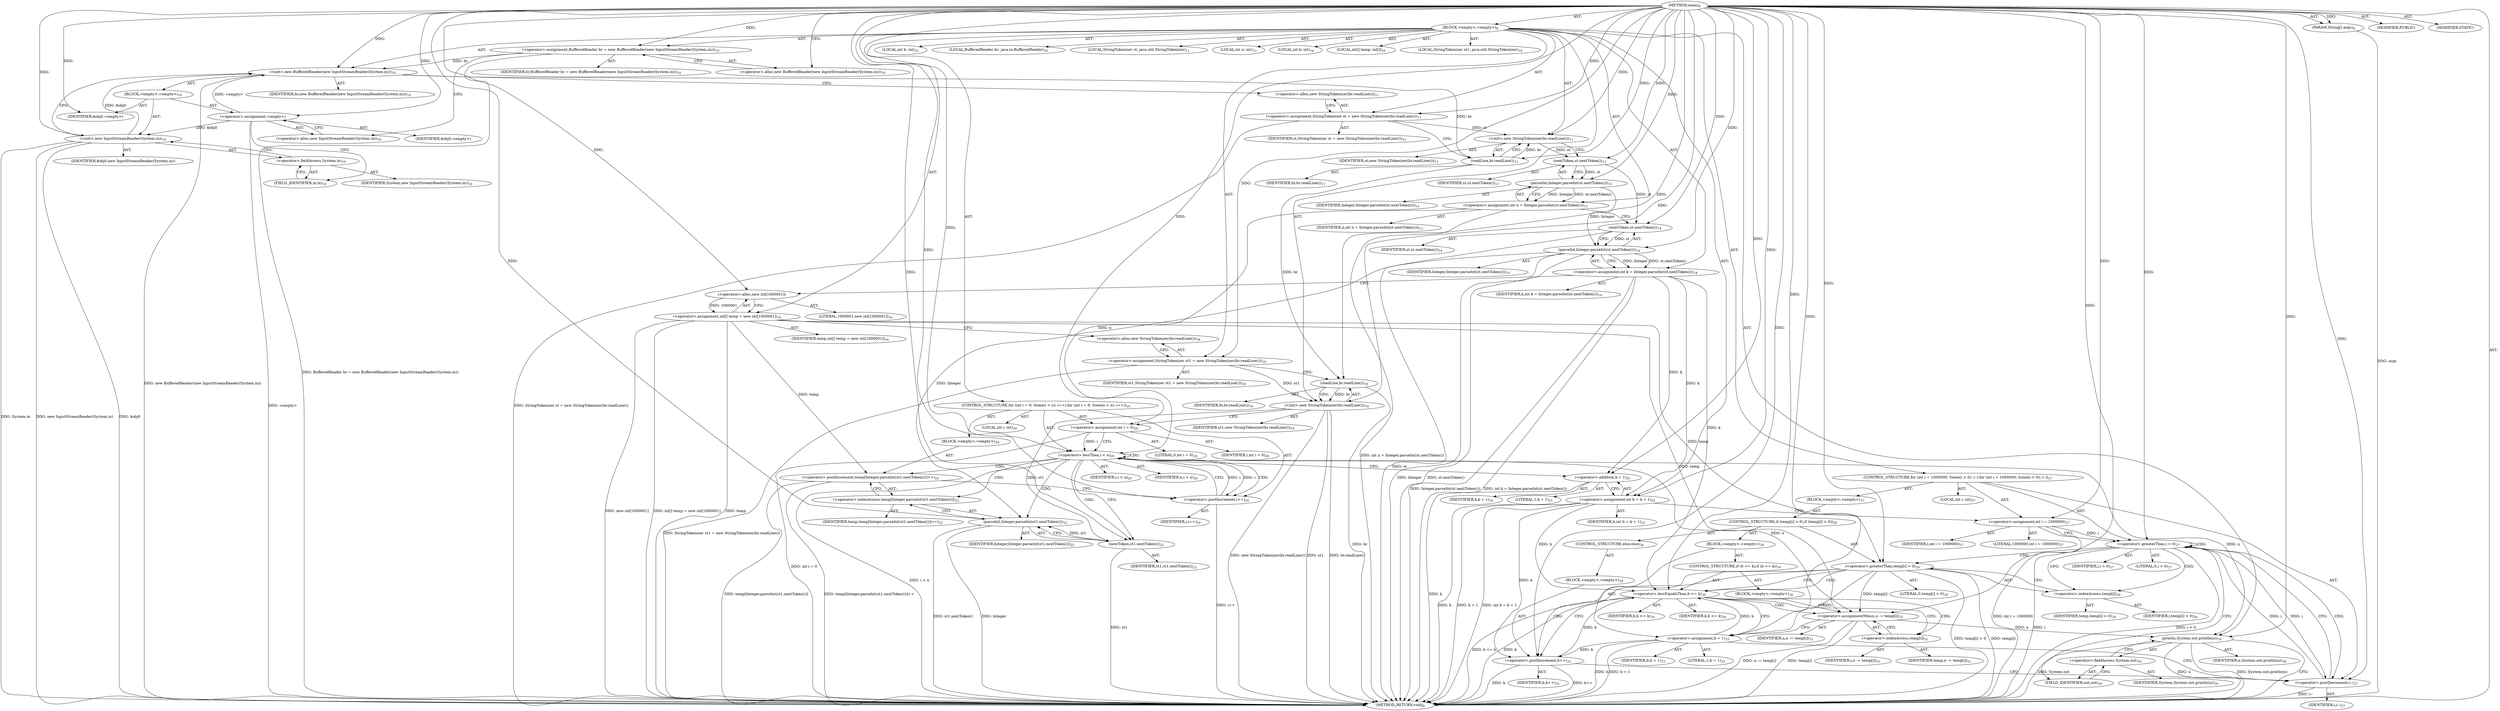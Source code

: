 digraph "main" {  
"23" [label = <(METHOD,main)<SUB>8</SUB>> ]
"24" [label = <(PARAM,String[] args)<SUB>8</SUB>> ]
"25" [label = <(BLOCK,&lt;empty&gt;,&lt;empty&gt;)<SUB>8</SUB>> ]
"4" [label = <(LOCAL,BufferedReader br: java.io.BufferedReader)<SUB>10</SUB>> ]
"26" [label = <(&lt;operator&gt;.assignment,BufferedReader br = new BufferedReader(new InputStreamReader(System.in)))<SUB>10</SUB>> ]
"27" [label = <(IDENTIFIER,br,BufferedReader br = new BufferedReader(new InputStreamReader(System.in)))<SUB>10</SUB>> ]
"28" [label = <(&lt;operator&gt;.alloc,new BufferedReader(new InputStreamReader(System.in)))<SUB>10</SUB>> ]
"29" [label = <(&lt;init&gt;,new BufferedReader(new InputStreamReader(System.in)))<SUB>10</SUB>> ]
"3" [label = <(IDENTIFIER,br,new BufferedReader(new InputStreamReader(System.in)))<SUB>10</SUB>> ]
"30" [label = <(BLOCK,&lt;empty&gt;,&lt;empty&gt;)<SUB>10</SUB>> ]
"31" [label = <(&lt;operator&gt;.assignment,&lt;empty&gt;)> ]
"32" [label = <(IDENTIFIER,$obj0,&lt;empty&gt;)> ]
"33" [label = <(&lt;operator&gt;.alloc,new InputStreamReader(System.in))<SUB>10</SUB>> ]
"34" [label = <(&lt;init&gt;,new InputStreamReader(System.in))<SUB>10</SUB>> ]
"35" [label = <(IDENTIFIER,$obj0,new InputStreamReader(System.in))> ]
"36" [label = <(&lt;operator&gt;.fieldAccess,System.in)<SUB>10</SUB>> ]
"37" [label = <(IDENTIFIER,System,new InputStreamReader(System.in))<SUB>10</SUB>> ]
"38" [label = <(FIELD_IDENTIFIER,in,in)<SUB>10</SUB>> ]
"39" [label = <(IDENTIFIER,$obj0,&lt;empty&gt;)> ]
"6" [label = <(LOCAL,StringTokenizer st: java.util.StringTokenizer)<SUB>11</SUB>> ]
"40" [label = <(&lt;operator&gt;.assignment,StringTokenizer st = new StringTokenizer(br.readLine()))<SUB>11</SUB>> ]
"41" [label = <(IDENTIFIER,st,StringTokenizer st = new StringTokenizer(br.readLine()))<SUB>11</SUB>> ]
"42" [label = <(&lt;operator&gt;.alloc,new StringTokenizer(br.readLine()))<SUB>11</SUB>> ]
"43" [label = <(&lt;init&gt;,new StringTokenizer(br.readLine()))<SUB>11</SUB>> ]
"5" [label = <(IDENTIFIER,st,new StringTokenizer(br.readLine()))<SUB>11</SUB>> ]
"44" [label = <(readLine,br.readLine())<SUB>11</SUB>> ]
"45" [label = <(IDENTIFIER,br,br.readLine())<SUB>11</SUB>> ]
"46" [label = <(LOCAL,int n: int)<SUB>13</SUB>> ]
"47" [label = <(&lt;operator&gt;.assignment,int n = Integer.parseInt(st.nextToken()))<SUB>13</SUB>> ]
"48" [label = <(IDENTIFIER,n,int n = Integer.parseInt(st.nextToken()))<SUB>13</SUB>> ]
"49" [label = <(parseInt,Integer.parseInt(st.nextToken()))<SUB>13</SUB>> ]
"50" [label = <(IDENTIFIER,Integer,Integer.parseInt(st.nextToken()))<SUB>13</SUB>> ]
"51" [label = <(nextToken,st.nextToken())<SUB>13</SUB>> ]
"52" [label = <(IDENTIFIER,st,st.nextToken())<SUB>13</SUB>> ]
"53" [label = <(LOCAL,int k: int)<SUB>14</SUB>> ]
"54" [label = <(&lt;operator&gt;.assignment,int k = Integer.parseInt(st.nextToken()))<SUB>14</SUB>> ]
"55" [label = <(IDENTIFIER,k,int k = Integer.parseInt(st.nextToken()))<SUB>14</SUB>> ]
"56" [label = <(parseInt,Integer.parseInt(st.nextToken()))<SUB>14</SUB>> ]
"57" [label = <(IDENTIFIER,Integer,Integer.parseInt(st.nextToken()))<SUB>14</SUB>> ]
"58" [label = <(nextToken,st.nextToken())<SUB>14</SUB>> ]
"59" [label = <(IDENTIFIER,st,st.nextToken())<SUB>14</SUB>> ]
"60" [label = <(LOCAL,int[] temp: int[])<SUB>16</SUB>> ]
"61" [label = <(&lt;operator&gt;.assignment,int[] temp = new int[1000001])<SUB>16</SUB>> ]
"62" [label = <(IDENTIFIER,temp,int[] temp = new int[1000001])<SUB>16</SUB>> ]
"63" [label = <(&lt;operator&gt;.alloc,new int[1000001])> ]
"64" [label = <(LITERAL,1000001,new int[1000001])<SUB>16</SUB>> ]
"8" [label = <(LOCAL,StringTokenizer st1: java.util.StringTokenizer)<SUB>18</SUB>> ]
"65" [label = <(&lt;operator&gt;.assignment,StringTokenizer st1 = new StringTokenizer(br.readLine()))<SUB>18</SUB>> ]
"66" [label = <(IDENTIFIER,st1,StringTokenizer st1 = new StringTokenizer(br.readLine()))<SUB>18</SUB>> ]
"67" [label = <(&lt;operator&gt;.alloc,new StringTokenizer(br.readLine()))<SUB>18</SUB>> ]
"68" [label = <(&lt;init&gt;,new StringTokenizer(br.readLine()))<SUB>18</SUB>> ]
"7" [label = <(IDENTIFIER,st1,new StringTokenizer(br.readLine()))<SUB>18</SUB>> ]
"69" [label = <(readLine,br.readLine())<SUB>18</SUB>> ]
"70" [label = <(IDENTIFIER,br,br.readLine())<SUB>18</SUB>> ]
"71" [label = <(CONTROL_STRUCTURE,for (int i = 0; Some(i &lt; n); i++),for (int i = 0; Some(i &lt; n); i++))<SUB>20</SUB>> ]
"72" [label = <(LOCAL,int i: int)<SUB>20</SUB>> ]
"73" [label = <(&lt;operator&gt;.assignment,int i = 0)<SUB>20</SUB>> ]
"74" [label = <(IDENTIFIER,i,int i = 0)<SUB>20</SUB>> ]
"75" [label = <(LITERAL,0,int i = 0)<SUB>20</SUB>> ]
"76" [label = <(&lt;operator&gt;.lessThan,i &lt; n)<SUB>20</SUB>> ]
"77" [label = <(IDENTIFIER,i,i &lt; n)<SUB>20</SUB>> ]
"78" [label = <(IDENTIFIER,n,i &lt; n)<SUB>20</SUB>> ]
"79" [label = <(&lt;operator&gt;.postIncrement,i++)<SUB>20</SUB>> ]
"80" [label = <(IDENTIFIER,i,i++)<SUB>20</SUB>> ]
"81" [label = <(BLOCK,&lt;empty&gt;,&lt;empty&gt;)<SUB>20</SUB>> ]
"82" [label = <(&lt;operator&gt;.postIncrement,temp[Integer.parseInt(st1.nextToken())]++)<SUB>22</SUB>> ]
"83" [label = <(&lt;operator&gt;.indexAccess,temp[Integer.parseInt(st1.nextToken())])<SUB>22</SUB>> ]
"84" [label = <(IDENTIFIER,temp,temp[Integer.parseInt(st1.nextToken())]++)<SUB>22</SUB>> ]
"85" [label = <(parseInt,Integer.parseInt(st1.nextToken()))<SUB>22</SUB>> ]
"86" [label = <(IDENTIFIER,Integer,Integer.parseInt(st1.nextToken()))<SUB>22</SUB>> ]
"87" [label = <(nextToken,st1.nextToken())<SUB>22</SUB>> ]
"88" [label = <(IDENTIFIER,st1,st1.nextToken())<SUB>22</SUB>> ]
"89" [label = <(LOCAL,int b: int)<SUB>25</SUB>> ]
"90" [label = <(&lt;operator&gt;.assignment,int b = k + 1)<SUB>25</SUB>> ]
"91" [label = <(IDENTIFIER,b,int b = k + 1)<SUB>25</SUB>> ]
"92" [label = <(&lt;operator&gt;.addition,k + 1)<SUB>25</SUB>> ]
"93" [label = <(IDENTIFIER,k,k + 1)<SUB>25</SUB>> ]
"94" [label = <(LITERAL,1,k + 1)<SUB>25</SUB>> ]
"95" [label = <(CONTROL_STRUCTURE,for (int i = 1000000; Some(i &gt; 0); i--),for (int i = 1000000; Some(i &gt; 0); i--))<SUB>27</SUB>> ]
"96" [label = <(LOCAL,int i: int)<SUB>27</SUB>> ]
"97" [label = <(&lt;operator&gt;.assignment,int i = 1000000)<SUB>27</SUB>> ]
"98" [label = <(IDENTIFIER,i,int i = 1000000)<SUB>27</SUB>> ]
"99" [label = <(LITERAL,1000000,int i = 1000000)<SUB>27</SUB>> ]
"100" [label = <(&lt;operator&gt;.greaterThan,i &gt; 0)<SUB>27</SUB>> ]
"101" [label = <(IDENTIFIER,i,i &gt; 0)<SUB>27</SUB>> ]
"102" [label = <(LITERAL,0,i &gt; 0)<SUB>27</SUB>> ]
"103" [label = <(&lt;operator&gt;.postDecrement,i--)<SUB>27</SUB>> ]
"104" [label = <(IDENTIFIER,i,i--)<SUB>27</SUB>> ]
"105" [label = <(BLOCK,&lt;empty&gt;,&lt;empty&gt;)<SUB>27</SUB>> ]
"106" [label = <(CONTROL_STRUCTURE,if (temp[i] &gt; 0),if (temp[i] &gt; 0))<SUB>29</SUB>> ]
"107" [label = <(&lt;operator&gt;.greaterThan,temp[i] &gt; 0)<SUB>29</SUB>> ]
"108" [label = <(&lt;operator&gt;.indexAccess,temp[i])<SUB>29</SUB>> ]
"109" [label = <(IDENTIFIER,temp,temp[i] &gt; 0)<SUB>29</SUB>> ]
"110" [label = <(IDENTIFIER,i,temp[i] &gt; 0)<SUB>29</SUB>> ]
"111" [label = <(LITERAL,0,temp[i] &gt; 0)<SUB>29</SUB>> ]
"112" [label = <(BLOCK,&lt;empty&gt;,&lt;empty&gt;)<SUB>29</SUB>> ]
"113" [label = <(CONTROL_STRUCTURE,if (b &lt;= k),if (b &lt;= k))<SUB>30</SUB>> ]
"114" [label = <(&lt;operator&gt;.lessEqualsThan,b &lt;= k)<SUB>30</SUB>> ]
"115" [label = <(IDENTIFIER,b,b &lt;= k)<SUB>30</SUB>> ]
"116" [label = <(IDENTIFIER,k,b &lt;= k)<SUB>30</SUB>> ]
"117" [label = <(BLOCK,&lt;empty&gt;,&lt;empty&gt;)<SUB>30</SUB>> ]
"118" [label = <(&lt;operator&gt;.assignmentMinus,n -= temp[i])<SUB>31</SUB>> ]
"119" [label = <(IDENTIFIER,n,n -= temp[i])<SUB>31</SUB>> ]
"120" [label = <(&lt;operator&gt;.indexAccess,temp[i])<SUB>31</SUB>> ]
"121" [label = <(IDENTIFIER,temp,n -= temp[i])<SUB>31</SUB>> ]
"122" [label = <(IDENTIFIER,i,n -= temp[i])<SUB>31</SUB>> ]
"123" [label = <(&lt;operator&gt;.assignment,b = 1)<SUB>33</SUB>> ]
"124" [label = <(IDENTIFIER,b,b = 1)<SUB>33</SUB>> ]
"125" [label = <(LITERAL,1,b = 1)<SUB>33</SUB>> ]
"126" [label = <(CONTROL_STRUCTURE,else,else)<SUB>34</SUB>> ]
"127" [label = <(BLOCK,&lt;empty&gt;,&lt;empty&gt;)<SUB>34</SUB>> ]
"128" [label = <(&lt;operator&gt;.postIncrement,b++)<SUB>35</SUB>> ]
"129" [label = <(IDENTIFIER,b,b++)<SUB>35</SUB>> ]
"130" [label = <(println,System.out.println(n))<SUB>39</SUB>> ]
"131" [label = <(&lt;operator&gt;.fieldAccess,System.out)<SUB>39</SUB>> ]
"132" [label = <(IDENTIFIER,System,System.out.println(n))<SUB>39</SUB>> ]
"133" [label = <(FIELD_IDENTIFIER,out,out)<SUB>39</SUB>> ]
"134" [label = <(IDENTIFIER,n,System.out.println(n))<SUB>39</SUB>> ]
"135" [label = <(MODIFIER,PUBLIC)> ]
"136" [label = <(MODIFIER,STATIC)> ]
"137" [label = <(METHOD_RETURN,void)<SUB>8</SUB>> ]
  "23" -> "24"  [ label = "AST: "] 
  "23" -> "25"  [ label = "AST: "] 
  "23" -> "135"  [ label = "AST: "] 
  "23" -> "136"  [ label = "AST: "] 
  "23" -> "137"  [ label = "AST: "] 
  "25" -> "4"  [ label = "AST: "] 
  "25" -> "26"  [ label = "AST: "] 
  "25" -> "29"  [ label = "AST: "] 
  "25" -> "6"  [ label = "AST: "] 
  "25" -> "40"  [ label = "AST: "] 
  "25" -> "43"  [ label = "AST: "] 
  "25" -> "46"  [ label = "AST: "] 
  "25" -> "47"  [ label = "AST: "] 
  "25" -> "53"  [ label = "AST: "] 
  "25" -> "54"  [ label = "AST: "] 
  "25" -> "60"  [ label = "AST: "] 
  "25" -> "61"  [ label = "AST: "] 
  "25" -> "8"  [ label = "AST: "] 
  "25" -> "65"  [ label = "AST: "] 
  "25" -> "68"  [ label = "AST: "] 
  "25" -> "71"  [ label = "AST: "] 
  "25" -> "89"  [ label = "AST: "] 
  "25" -> "90"  [ label = "AST: "] 
  "25" -> "95"  [ label = "AST: "] 
  "25" -> "130"  [ label = "AST: "] 
  "26" -> "27"  [ label = "AST: "] 
  "26" -> "28"  [ label = "AST: "] 
  "29" -> "3"  [ label = "AST: "] 
  "29" -> "30"  [ label = "AST: "] 
  "30" -> "31"  [ label = "AST: "] 
  "30" -> "34"  [ label = "AST: "] 
  "30" -> "39"  [ label = "AST: "] 
  "31" -> "32"  [ label = "AST: "] 
  "31" -> "33"  [ label = "AST: "] 
  "34" -> "35"  [ label = "AST: "] 
  "34" -> "36"  [ label = "AST: "] 
  "36" -> "37"  [ label = "AST: "] 
  "36" -> "38"  [ label = "AST: "] 
  "40" -> "41"  [ label = "AST: "] 
  "40" -> "42"  [ label = "AST: "] 
  "43" -> "5"  [ label = "AST: "] 
  "43" -> "44"  [ label = "AST: "] 
  "44" -> "45"  [ label = "AST: "] 
  "47" -> "48"  [ label = "AST: "] 
  "47" -> "49"  [ label = "AST: "] 
  "49" -> "50"  [ label = "AST: "] 
  "49" -> "51"  [ label = "AST: "] 
  "51" -> "52"  [ label = "AST: "] 
  "54" -> "55"  [ label = "AST: "] 
  "54" -> "56"  [ label = "AST: "] 
  "56" -> "57"  [ label = "AST: "] 
  "56" -> "58"  [ label = "AST: "] 
  "58" -> "59"  [ label = "AST: "] 
  "61" -> "62"  [ label = "AST: "] 
  "61" -> "63"  [ label = "AST: "] 
  "63" -> "64"  [ label = "AST: "] 
  "65" -> "66"  [ label = "AST: "] 
  "65" -> "67"  [ label = "AST: "] 
  "68" -> "7"  [ label = "AST: "] 
  "68" -> "69"  [ label = "AST: "] 
  "69" -> "70"  [ label = "AST: "] 
  "71" -> "72"  [ label = "AST: "] 
  "71" -> "73"  [ label = "AST: "] 
  "71" -> "76"  [ label = "AST: "] 
  "71" -> "79"  [ label = "AST: "] 
  "71" -> "81"  [ label = "AST: "] 
  "73" -> "74"  [ label = "AST: "] 
  "73" -> "75"  [ label = "AST: "] 
  "76" -> "77"  [ label = "AST: "] 
  "76" -> "78"  [ label = "AST: "] 
  "79" -> "80"  [ label = "AST: "] 
  "81" -> "82"  [ label = "AST: "] 
  "82" -> "83"  [ label = "AST: "] 
  "83" -> "84"  [ label = "AST: "] 
  "83" -> "85"  [ label = "AST: "] 
  "85" -> "86"  [ label = "AST: "] 
  "85" -> "87"  [ label = "AST: "] 
  "87" -> "88"  [ label = "AST: "] 
  "90" -> "91"  [ label = "AST: "] 
  "90" -> "92"  [ label = "AST: "] 
  "92" -> "93"  [ label = "AST: "] 
  "92" -> "94"  [ label = "AST: "] 
  "95" -> "96"  [ label = "AST: "] 
  "95" -> "97"  [ label = "AST: "] 
  "95" -> "100"  [ label = "AST: "] 
  "95" -> "103"  [ label = "AST: "] 
  "95" -> "105"  [ label = "AST: "] 
  "97" -> "98"  [ label = "AST: "] 
  "97" -> "99"  [ label = "AST: "] 
  "100" -> "101"  [ label = "AST: "] 
  "100" -> "102"  [ label = "AST: "] 
  "103" -> "104"  [ label = "AST: "] 
  "105" -> "106"  [ label = "AST: "] 
  "106" -> "107"  [ label = "AST: "] 
  "106" -> "112"  [ label = "AST: "] 
  "106" -> "126"  [ label = "AST: "] 
  "107" -> "108"  [ label = "AST: "] 
  "107" -> "111"  [ label = "AST: "] 
  "108" -> "109"  [ label = "AST: "] 
  "108" -> "110"  [ label = "AST: "] 
  "112" -> "113"  [ label = "AST: "] 
  "112" -> "123"  [ label = "AST: "] 
  "113" -> "114"  [ label = "AST: "] 
  "113" -> "117"  [ label = "AST: "] 
  "114" -> "115"  [ label = "AST: "] 
  "114" -> "116"  [ label = "AST: "] 
  "117" -> "118"  [ label = "AST: "] 
  "118" -> "119"  [ label = "AST: "] 
  "118" -> "120"  [ label = "AST: "] 
  "120" -> "121"  [ label = "AST: "] 
  "120" -> "122"  [ label = "AST: "] 
  "123" -> "124"  [ label = "AST: "] 
  "123" -> "125"  [ label = "AST: "] 
  "126" -> "127"  [ label = "AST: "] 
  "127" -> "128"  [ label = "AST: "] 
  "128" -> "129"  [ label = "AST: "] 
  "130" -> "131"  [ label = "AST: "] 
  "130" -> "134"  [ label = "AST: "] 
  "131" -> "132"  [ label = "AST: "] 
  "131" -> "133"  [ label = "AST: "] 
  "26" -> "33"  [ label = "CFG: "] 
  "29" -> "42"  [ label = "CFG: "] 
  "40" -> "44"  [ label = "CFG: "] 
  "43" -> "51"  [ label = "CFG: "] 
  "47" -> "58"  [ label = "CFG: "] 
  "54" -> "63"  [ label = "CFG: "] 
  "61" -> "67"  [ label = "CFG: "] 
  "65" -> "69"  [ label = "CFG: "] 
  "68" -> "73"  [ label = "CFG: "] 
  "90" -> "97"  [ label = "CFG: "] 
  "130" -> "137"  [ label = "CFG: "] 
  "28" -> "26"  [ label = "CFG: "] 
  "42" -> "40"  [ label = "CFG: "] 
  "44" -> "43"  [ label = "CFG: "] 
  "49" -> "47"  [ label = "CFG: "] 
  "56" -> "54"  [ label = "CFG: "] 
  "63" -> "61"  [ label = "CFG: "] 
  "67" -> "65"  [ label = "CFG: "] 
  "69" -> "68"  [ label = "CFG: "] 
  "73" -> "76"  [ label = "CFG: "] 
  "76" -> "87"  [ label = "CFG: "] 
  "76" -> "92"  [ label = "CFG: "] 
  "79" -> "76"  [ label = "CFG: "] 
  "92" -> "90"  [ label = "CFG: "] 
  "97" -> "100"  [ label = "CFG: "] 
  "100" -> "108"  [ label = "CFG: "] 
  "100" -> "133"  [ label = "CFG: "] 
  "103" -> "100"  [ label = "CFG: "] 
  "131" -> "130"  [ label = "CFG: "] 
  "31" -> "38"  [ label = "CFG: "] 
  "34" -> "29"  [ label = "CFG: "] 
  "51" -> "49"  [ label = "CFG: "] 
  "58" -> "56"  [ label = "CFG: "] 
  "82" -> "79"  [ label = "CFG: "] 
  "133" -> "131"  [ label = "CFG: "] 
  "33" -> "31"  [ label = "CFG: "] 
  "36" -> "34"  [ label = "CFG: "] 
  "83" -> "82"  [ label = "CFG: "] 
  "107" -> "114"  [ label = "CFG: "] 
  "107" -> "128"  [ label = "CFG: "] 
  "38" -> "36"  [ label = "CFG: "] 
  "85" -> "83"  [ label = "CFG: "] 
  "108" -> "107"  [ label = "CFG: "] 
  "123" -> "103"  [ label = "CFG: "] 
  "87" -> "85"  [ label = "CFG: "] 
  "114" -> "120"  [ label = "CFG: "] 
  "114" -> "123"  [ label = "CFG: "] 
  "128" -> "103"  [ label = "CFG: "] 
  "118" -> "123"  [ label = "CFG: "] 
  "120" -> "118"  [ label = "CFG: "] 
  "23" -> "28"  [ label = "CFG: "] 
  "24" -> "137"  [ label = "DDG: args"] 
  "26" -> "137"  [ label = "DDG: BufferedReader br = new BufferedReader(new InputStreamReader(System.in))"] 
  "31" -> "137"  [ label = "DDG: &lt;empty&gt;"] 
  "34" -> "137"  [ label = "DDG: $obj0"] 
  "34" -> "137"  [ label = "DDG: System.in"] 
  "34" -> "137"  [ label = "DDG: new InputStreamReader(System.in)"] 
  "29" -> "137"  [ label = "DDG: new BufferedReader(new InputStreamReader(System.in))"] 
  "40" -> "137"  [ label = "DDG: StringTokenizer st = new StringTokenizer(br.readLine())"] 
  "47" -> "137"  [ label = "DDG: int n = Integer.parseInt(st.nextToken())"] 
  "56" -> "137"  [ label = "DDG: Integer"] 
  "58" -> "137"  [ label = "DDG: st"] 
  "56" -> "137"  [ label = "DDG: st.nextToken()"] 
  "54" -> "137"  [ label = "DDG: Integer.parseInt(st.nextToken())"] 
  "54" -> "137"  [ label = "DDG: int k = Integer.parseInt(st.nextToken())"] 
  "61" -> "137"  [ label = "DDG: temp"] 
  "61" -> "137"  [ label = "DDG: new int[1000001]"] 
  "61" -> "137"  [ label = "DDG: int[] temp = new int[1000001]"] 
  "65" -> "137"  [ label = "DDG: StringTokenizer st1 = new StringTokenizer(br.readLine())"] 
  "68" -> "137"  [ label = "DDG: st1"] 
  "69" -> "137"  [ label = "DDG: br"] 
  "68" -> "137"  [ label = "DDG: br.readLine()"] 
  "68" -> "137"  [ label = "DDG: new StringTokenizer(br.readLine())"] 
  "73" -> "137"  [ label = "DDG: int i = 0"] 
  "76" -> "137"  [ label = "DDG: i &lt; n"] 
  "90" -> "137"  [ label = "DDG: b"] 
  "92" -> "137"  [ label = "DDG: k"] 
  "90" -> "137"  [ label = "DDG: k + 1"] 
  "90" -> "137"  [ label = "DDG: int b = k + 1"] 
  "97" -> "137"  [ label = "DDG: int i = 1000000"] 
  "100" -> "137"  [ label = "DDG: i"] 
  "100" -> "137"  [ label = "DDG: i &gt; 0"] 
  "130" -> "137"  [ label = "DDG: System.out"] 
  "130" -> "137"  [ label = "DDG: n"] 
  "130" -> "137"  [ label = "DDG: System.out.println(n)"] 
  "107" -> "137"  [ label = "DDG: temp[i]"] 
  "107" -> "137"  [ label = "DDG: temp[i] &gt; 0"] 
  "128" -> "137"  [ label = "DDG: b"] 
  "128" -> "137"  [ label = "DDG: b++"] 
  "114" -> "137"  [ label = "DDG: k"] 
  "114" -> "137"  [ label = "DDG: b &lt;= k"] 
  "118" -> "137"  [ label = "DDG: temp[i]"] 
  "118" -> "137"  [ label = "DDG: n -= temp[i]"] 
  "123" -> "137"  [ label = "DDG: b"] 
  "123" -> "137"  [ label = "DDG: b = 1"] 
  "103" -> "137"  [ label = "DDG: i--"] 
  "85" -> "137"  [ label = "DDG: Integer"] 
  "87" -> "137"  [ label = "DDG: st1"] 
  "85" -> "137"  [ label = "DDG: st1.nextToken()"] 
  "82" -> "137"  [ label = "DDG: temp[Integer.parseInt(st1.nextToken())]"] 
  "82" -> "137"  [ label = "DDG: temp[Integer.parseInt(st1.nextToken())]++"] 
  "79" -> "137"  [ label = "DDG: i++"] 
  "23" -> "24"  [ label = "DDG: "] 
  "23" -> "26"  [ label = "DDG: "] 
  "23" -> "40"  [ label = "DDG: "] 
  "49" -> "47"  [ label = "DDG: Integer"] 
  "49" -> "47"  [ label = "DDG: st.nextToken()"] 
  "56" -> "54"  [ label = "DDG: Integer"] 
  "56" -> "54"  [ label = "DDG: st.nextToken()"] 
  "63" -> "61"  [ label = "DDG: 1000001"] 
  "23" -> "65"  [ label = "DDG: "] 
  "54" -> "90"  [ label = "DDG: k"] 
  "23" -> "90"  [ label = "DDG: "] 
  "26" -> "29"  [ label = "DDG: br"] 
  "23" -> "29"  [ label = "DDG: "] 
  "31" -> "29"  [ label = "DDG: &lt;empty&gt;"] 
  "34" -> "29"  [ label = "DDG: $obj0"] 
  "40" -> "43"  [ label = "DDG: st"] 
  "23" -> "43"  [ label = "DDG: "] 
  "44" -> "43"  [ label = "DDG: br"] 
  "65" -> "68"  [ label = "DDG: st1"] 
  "23" -> "68"  [ label = "DDG: "] 
  "69" -> "68"  [ label = "DDG: br"] 
  "23" -> "73"  [ label = "DDG: "] 
  "23" -> "97"  [ label = "DDG: "] 
  "76" -> "130"  [ label = "DDG: n"] 
  "118" -> "130"  [ label = "DDG: n"] 
  "23" -> "130"  [ label = "DDG: "] 
  "23" -> "31"  [ label = "DDG: "] 
  "23" -> "39"  [ label = "DDG: "] 
  "29" -> "44"  [ label = "DDG: br"] 
  "23" -> "44"  [ label = "DDG: "] 
  "23" -> "49"  [ label = "DDG: "] 
  "51" -> "49"  [ label = "DDG: st"] 
  "49" -> "56"  [ label = "DDG: Integer"] 
  "23" -> "56"  [ label = "DDG: "] 
  "58" -> "56"  [ label = "DDG: st"] 
  "23" -> "63"  [ label = "DDG: "] 
  "44" -> "69"  [ label = "DDG: br"] 
  "23" -> "69"  [ label = "DDG: "] 
  "73" -> "76"  [ label = "DDG: i"] 
  "79" -> "76"  [ label = "DDG: i"] 
  "23" -> "76"  [ label = "DDG: "] 
  "47" -> "76"  [ label = "DDG: n"] 
  "76" -> "79"  [ label = "DDG: i"] 
  "23" -> "79"  [ label = "DDG: "] 
  "54" -> "92"  [ label = "DDG: k"] 
  "23" -> "92"  [ label = "DDG: "] 
  "97" -> "100"  [ label = "DDG: i"] 
  "103" -> "100"  [ label = "DDG: i"] 
  "23" -> "100"  [ label = "DDG: "] 
  "100" -> "103"  [ label = "DDG: i"] 
  "23" -> "103"  [ label = "DDG: "] 
  "31" -> "34"  [ label = "DDG: $obj0"] 
  "23" -> "34"  [ label = "DDG: "] 
  "43" -> "51"  [ label = "DDG: st"] 
  "23" -> "51"  [ label = "DDG: "] 
  "51" -> "58"  [ label = "DDG: st"] 
  "23" -> "58"  [ label = "DDG: "] 
  "61" -> "82"  [ label = "DDG: temp"] 
  "61" -> "107"  [ label = "DDG: temp"] 
  "23" -> "107"  [ label = "DDG: "] 
  "23" -> "123"  [ label = "DDG: "] 
  "56" -> "85"  [ label = "DDG: Integer"] 
  "23" -> "85"  [ label = "DDG: "] 
  "87" -> "85"  [ label = "DDG: st1"] 
  "68" -> "87"  [ label = "DDG: st1"] 
  "23" -> "87"  [ label = "DDG: "] 
  "90" -> "114"  [ label = "DDG: b"] 
  "128" -> "114"  [ label = "DDG: b"] 
  "123" -> "114"  [ label = "DDG: b"] 
  "23" -> "114"  [ label = "DDG: "] 
  "54" -> "114"  [ label = "DDG: k"] 
  "61" -> "118"  [ label = "DDG: temp"] 
  "107" -> "118"  [ label = "DDG: temp[i]"] 
  "90" -> "128"  [ label = "DDG: b"] 
  "123" -> "128"  [ label = "DDG: b"] 
  "23" -> "128"  [ label = "DDG: "] 
  "76" -> "118"  [ label = "DDG: n"] 
  "23" -> "118"  [ label = "DDG: "] 
  "76" -> "83"  [ label = "CDG: "] 
  "76" -> "85"  [ label = "CDG: "] 
  "76" -> "76"  [ label = "CDG: "] 
  "76" -> "87"  [ label = "CDG: "] 
  "76" -> "82"  [ label = "CDG: "] 
  "76" -> "79"  [ label = "CDG: "] 
  "100" -> "107"  [ label = "CDG: "] 
  "100" -> "100"  [ label = "CDG: "] 
  "100" -> "103"  [ label = "CDG: "] 
  "100" -> "108"  [ label = "CDG: "] 
  "107" -> "128"  [ label = "CDG: "] 
  "107" -> "114"  [ label = "CDG: "] 
  "107" -> "123"  [ label = "CDG: "] 
  "114" -> "120"  [ label = "CDG: "] 
  "114" -> "118"  [ label = "CDG: "] 
}
